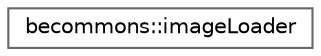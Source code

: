 digraph "Graphical Class Hierarchy"
{
 // LATEX_PDF_SIZE
  bgcolor="transparent";
  edge [fontname=Helvetica,fontsize=10,labelfontname=Helvetica,labelfontsize=10];
  node [fontname=Helvetica,fontsize=10,shape=box,height=0.2,width=0.4];
  rankdir="LR";
  Node0 [id="Node000000",label="becommons::imageLoader",height=0.2,width=0.4,color="grey40", fillcolor="white", style="filled",URL="$classbecommons_1_1imageLoader.html",tooltip=" "];
}
